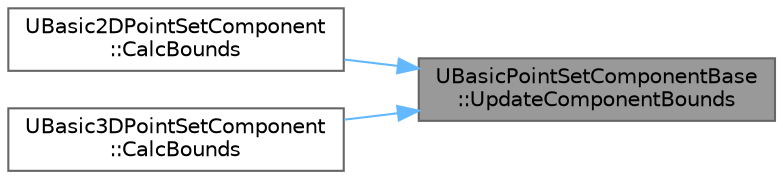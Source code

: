 digraph "UBasicPointSetComponentBase::UpdateComponentBounds"
{
 // INTERACTIVE_SVG=YES
 // LATEX_PDF_SIZE
  bgcolor="transparent";
  edge [fontname=Helvetica,fontsize=10,labelfontname=Helvetica,labelfontsize=10];
  node [fontname=Helvetica,fontsize=10,shape=box,height=0.2,width=0.4];
  rankdir="RL";
  Node1 [id="Node000001",label="UBasicPointSetComponentBase\l::UpdateComponentBounds",height=0.2,width=0.4,color="gray40", fillcolor="grey60", style="filled", fontcolor="black",tooltip="Update component bounds using a provided function that determines the box around all point positions."];
  Node1 -> Node2 [id="edge1_Node000001_Node000002",dir="back",color="steelblue1",style="solid",tooltip=" "];
  Node2 [id="Node000002",label="UBasic2DPointSetComponent\l::CalcBounds",height=0.2,width=0.4,color="grey40", fillcolor="white", style="filled",URL="$dd/d39/classUBasic2DPointSetComponent.html#a81162438d520156191cc36a07c7542e8",tooltip=" "];
  Node1 -> Node3 [id="edge2_Node000001_Node000003",dir="back",color="steelblue1",style="solid",tooltip=" "];
  Node3 [id="Node000003",label="UBasic3DPointSetComponent\l::CalcBounds",height=0.2,width=0.4,color="grey40", fillcolor="white", style="filled",URL="$da/df3/classUBasic3DPointSetComponent.html#af10d49ad41543fdf1ccc059c81034f7f",tooltip=" "];
}
